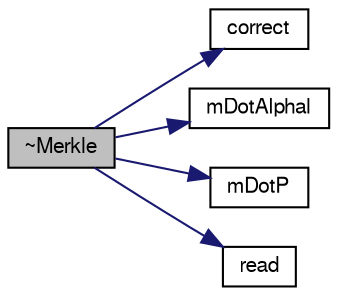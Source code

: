 digraph "~Merkle"
{
  bgcolor="transparent";
  edge [fontname="FreeSans",fontsize="10",labelfontname="FreeSans",labelfontsize="10"];
  node [fontname="FreeSans",fontsize="10",shape=record];
  rankdir="LR";
  Node2 [label="~Merkle",height=0.2,width=0.4,color="black", fillcolor="grey75", style="filled", fontcolor="black"];
  Node2 -> Node3 [color="midnightblue",fontsize="10",style="solid",fontname="FreeSans"];
  Node3 [label="correct",height=0.2,width=0.4,color="black",URL="$a31990.html#aa40b482ba81fd8de31bdba348c184074",tooltip="Correct the Merkle phaseChange model. "];
  Node2 -> Node4 [color="midnightblue",fontsize="10",style="solid",fontname="FreeSans"];
  Node4 [label="mDotAlphal",height=0.2,width=0.4,color="black",URL="$a31990.html#aae7389efbce37fb5203f67189de4fb13",tooltip="Return the mass condensation and vaporisation rates as a. "];
  Node2 -> Node5 [color="midnightblue",fontsize="10",style="solid",fontname="FreeSans"];
  Node5 [label="mDotP",height=0.2,width=0.4,color="black",URL="$a31990.html#a40acd975abfe407f2a5b6538507cee73",tooltip="Return the mass condensation and vaporisation rates as coefficients. "];
  Node2 -> Node6 [color="midnightblue",fontsize="10",style="solid",fontname="FreeSans"];
  Node6 [label="read",height=0.2,width=0.4,color="black",URL="$a31990.html#abcf7aafd601a940195284bc91610bb08",tooltip="Read the transportProperties dictionary and update. "];
}
